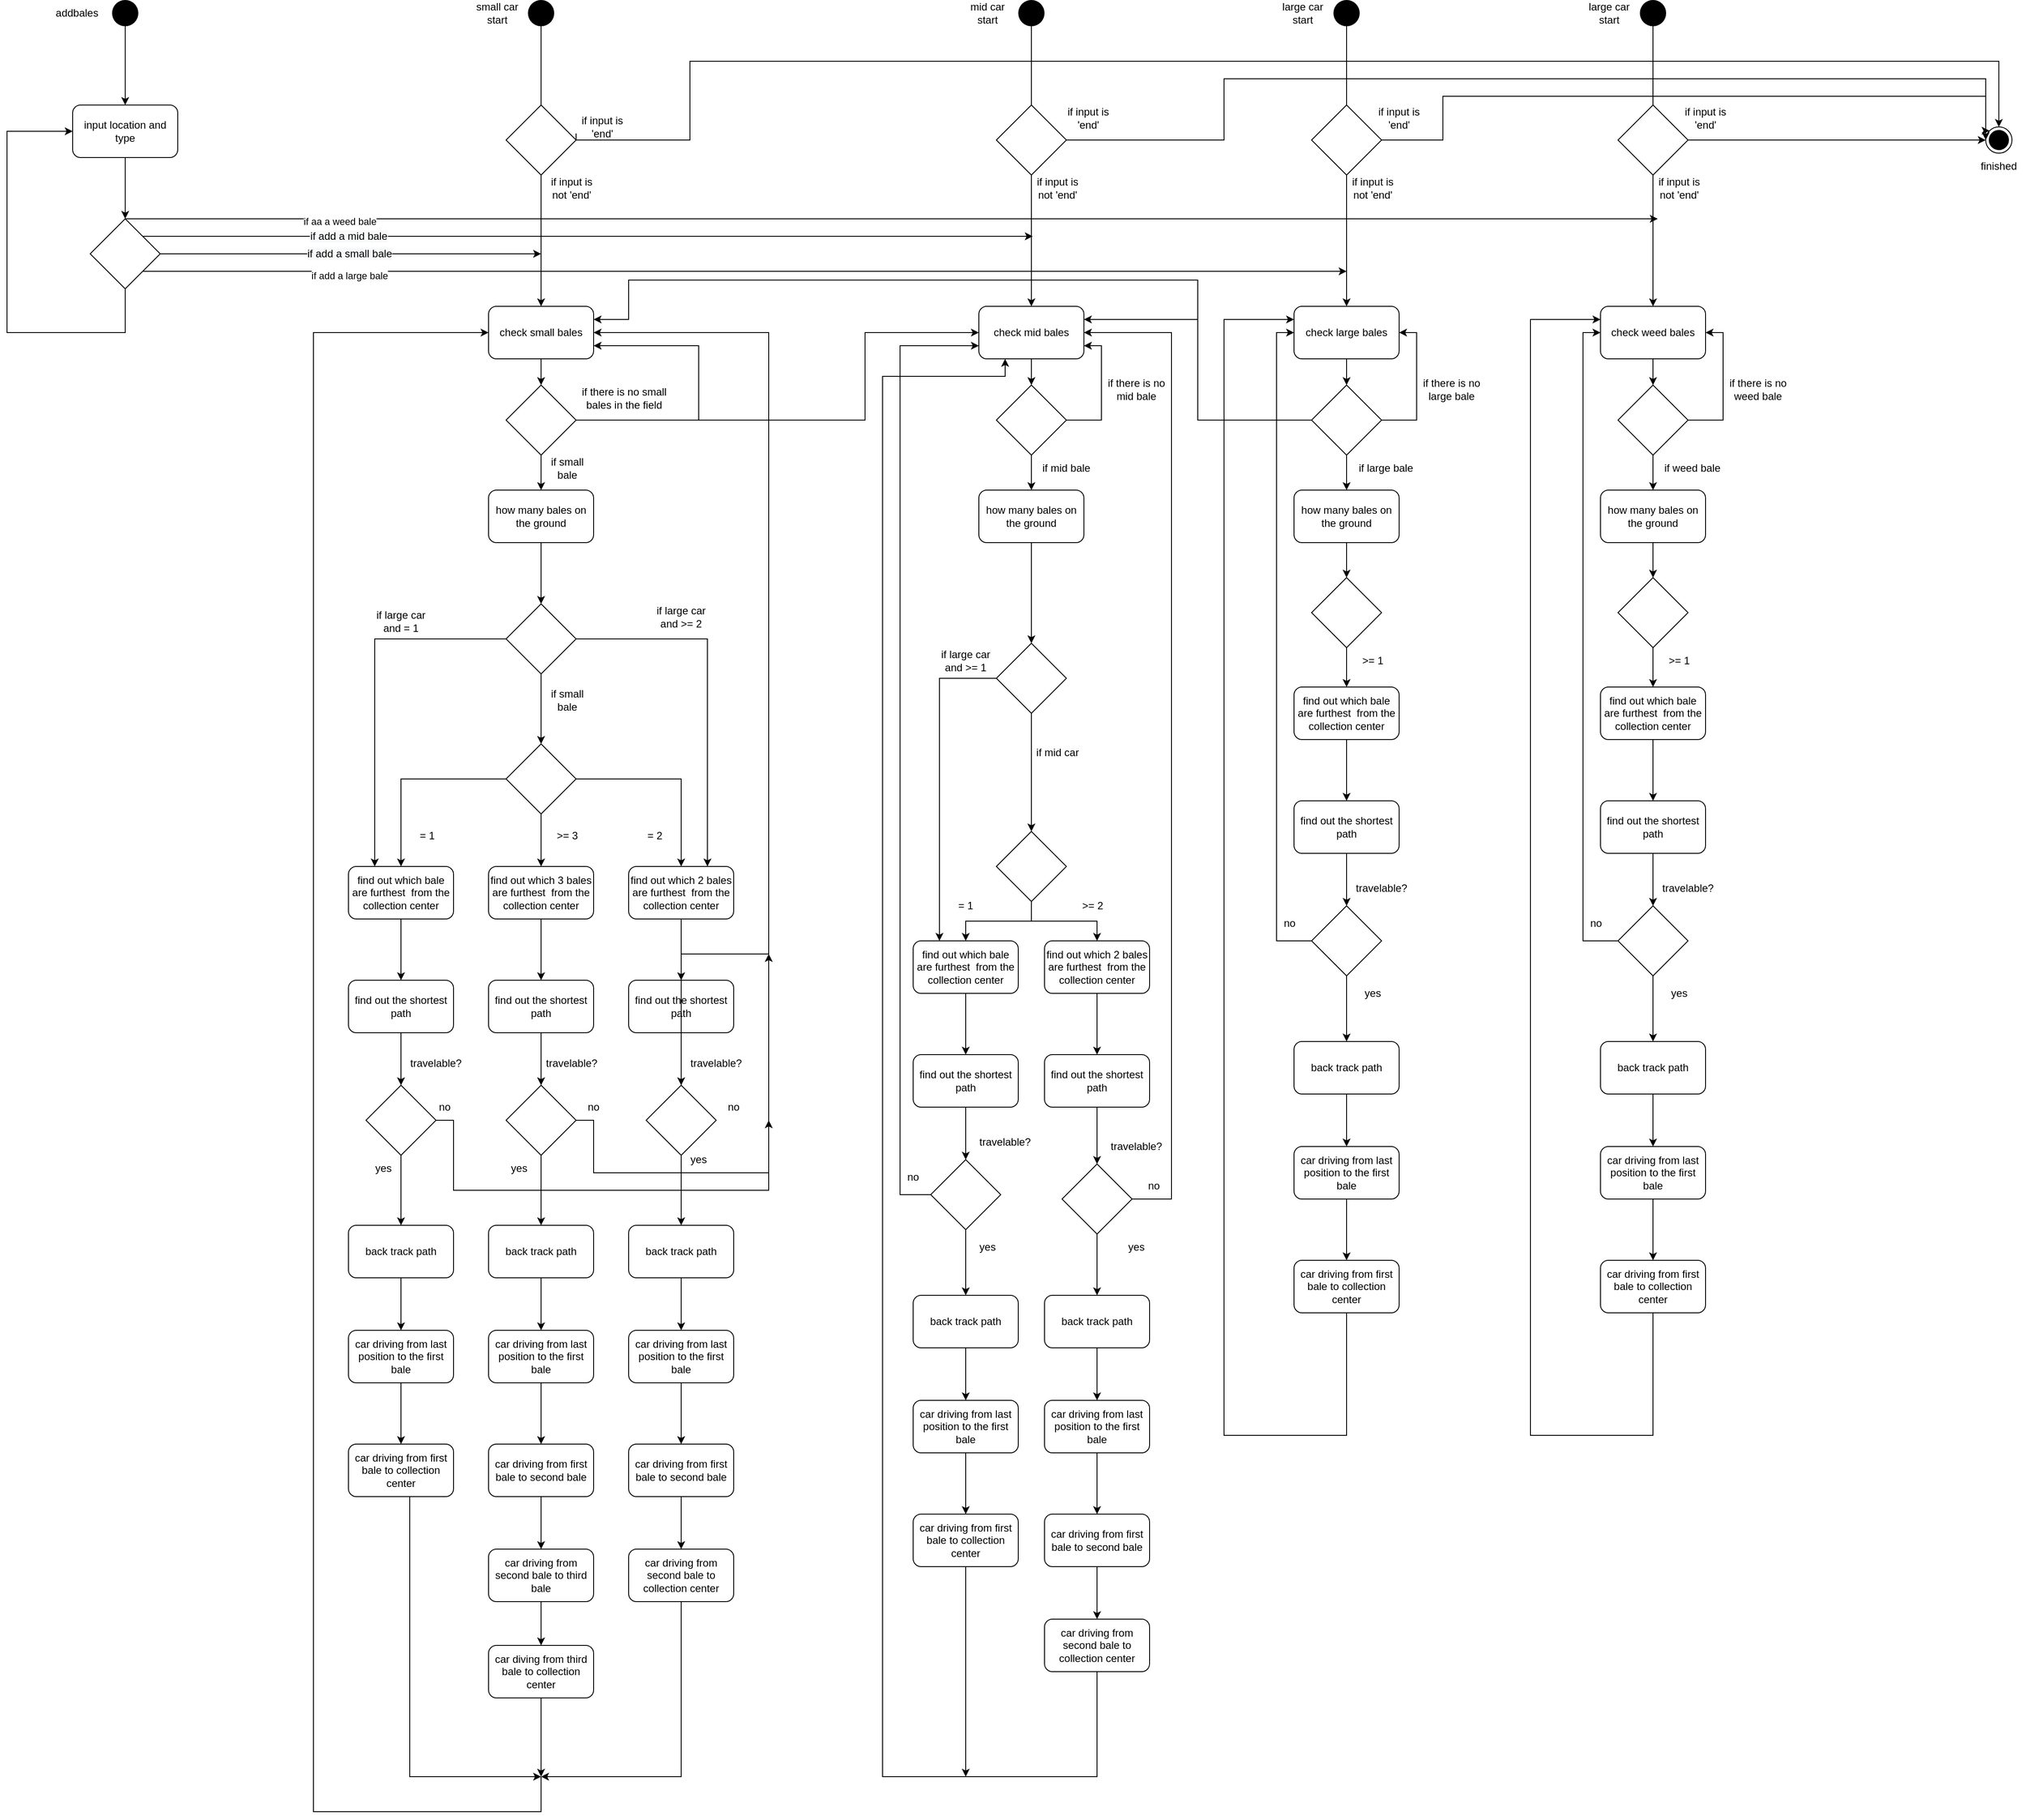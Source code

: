 <mxfile version="20.0.4" type="device"><diagram id="spK6WEWRVnBvT60-chC6" name="Page-1"><mxGraphModel dx="3160" dy="2418" grid="1" gridSize="10" guides="1" tooltips="1" connect="1" arrows="1" fold="1" page="1" pageScale="1" pageWidth="850" pageHeight="1100" math="0" shadow="0"><root><mxCell id="0"/><mxCell id="1" parent="0"/><mxCell id="VlUV3iYKInoJ3LPLzk8A-37" value="" style="edgeStyle=orthogonalEdgeStyle;rounded=0;orthogonalLoop=1;jettySize=auto;html=1;startArrow=none;" edge="1" parent="1" source="VlUV3iYKInoJ3LPLzk8A-239" target="VlUV3iYKInoJ3LPLzk8A-2"><mxGeometry relative="1" as="geometry"/></mxCell><mxCell id="VlUV3iYKInoJ3LPLzk8A-1" value="" style="ellipse;fillColor=#000000;strokeColor=none;" vertex="1" parent="1"><mxGeometry x="405" y="-160" width="30" height="30" as="geometry"/></mxCell><mxCell id="VlUV3iYKInoJ3LPLzk8A-99" value="" style="edgeStyle=orthogonalEdgeStyle;rounded=0;orthogonalLoop=1;jettySize=auto;html=1;" edge="1" parent="1" source="VlUV3iYKInoJ3LPLzk8A-2" target="VlUV3iYKInoJ3LPLzk8A-98"><mxGeometry relative="1" as="geometry"/></mxCell><mxCell id="VlUV3iYKInoJ3LPLzk8A-2" value="check small bales" style="rounded=1;whiteSpace=wrap;html=1;" vertex="1" parent="1"><mxGeometry x="360" y="190" width="120" height="60" as="geometry"/></mxCell><mxCell id="VlUV3iYKInoJ3LPLzk8A-222" value="" style="edgeStyle=orthogonalEdgeStyle;rounded=0;orthogonalLoop=1;jettySize=auto;html=1;" edge="1" parent="1" source="VlUV3iYKInoJ3LPLzk8A-3" target="VlUV3iYKInoJ3LPLzk8A-220"><mxGeometry relative="1" as="geometry"/></mxCell><mxCell id="VlUV3iYKInoJ3LPLzk8A-3" value="how many bales on the ground" style="rounded=1;whiteSpace=wrap;html=1;" vertex="1" parent="1"><mxGeometry x="360" y="400" width="120" height="60" as="geometry"/></mxCell><mxCell id="VlUV3iYKInoJ3LPLzk8A-60" value="" style="edgeStyle=orthogonalEdgeStyle;rounded=0;orthogonalLoop=1;jettySize=auto;html=1;" edge="1" parent="1" source="VlUV3iYKInoJ3LPLzk8A-4" target="VlUV3iYKInoJ3LPLzk8A-12"><mxGeometry relative="1" as="geometry"/></mxCell><mxCell id="VlUV3iYKInoJ3LPLzk8A-4" value="find out which 3 bales are furthest&amp;nbsp; from the collection center" style="rounded=1;whiteSpace=wrap;html=1;" vertex="1" parent="1"><mxGeometry x="360" y="830" width="120" height="60" as="geometry"/></mxCell><mxCell id="VlUV3iYKInoJ3LPLzk8A-40" value="" style="edgeStyle=orthogonalEdgeStyle;rounded=0;orthogonalLoop=1;jettySize=auto;html=1;" edge="1" parent="1" source="VlUV3iYKInoJ3LPLzk8A-5" target="VlUV3iYKInoJ3LPLzk8A-4"><mxGeometry relative="1" as="geometry"/></mxCell><mxCell id="VlUV3iYKInoJ3LPLzk8A-41" style="edgeStyle=orthogonalEdgeStyle;rounded=0;orthogonalLoop=1;jettySize=auto;html=1;" edge="1" parent="1" source="VlUV3iYKInoJ3LPLzk8A-5" target="VlUV3iYKInoJ3LPLzk8A-6"><mxGeometry relative="1" as="geometry"/></mxCell><mxCell id="VlUV3iYKInoJ3LPLzk8A-42" style="edgeStyle=orthogonalEdgeStyle;rounded=0;orthogonalLoop=1;jettySize=auto;html=1;" edge="1" parent="1" source="VlUV3iYKInoJ3LPLzk8A-5" target="VlUV3iYKInoJ3LPLzk8A-7"><mxGeometry relative="1" as="geometry"/></mxCell><mxCell id="VlUV3iYKInoJ3LPLzk8A-5" value="" style="rhombus;whiteSpace=wrap;html=1;" vertex="1" parent="1"><mxGeometry x="380" y="690" width="80" height="80" as="geometry"/></mxCell><mxCell id="VlUV3iYKInoJ3LPLzk8A-59" value="" style="edgeStyle=orthogonalEdgeStyle;rounded=0;orthogonalLoop=1;jettySize=auto;html=1;" edge="1" parent="1" source="VlUV3iYKInoJ3LPLzk8A-6" target="VlUV3iYKInoJ3LPLzk8A-13"><mxGeometry relative="1" as="geometry"/></mxCell><mxCell id="VlUV3iYKInoJ3LPLzk8A-6" value="find out which bale are furthest&amp;nbsp; from the collection center" style="rounded=1;whiteSpace=wrap;html=1;" vertex="1" parent="1"><mxGeometry x="200" y="830" width="120" height="60" as="geometry"/></mxCell><mxCell id="VlUV3iYKInoJ3LPLzk8A-61" value="" style="edgeStyle=orthogonalEdgeStyle;rounded=0;orthogonalLoop=1;jettySize=auto;html=1;" edge="1" parent="1" source="VlUV3iYKInoJ3LPLzk8A-7" target="VlUV3iYKInoJ3LPLzk8A-14"><mxGeometry relative="1" as="geometry"/></mxCell><mxCell id="VlUV3iYKInoJ3LPLzk8A-7" value="find out which 2 bales are furthest&amp;nbsp; from the collection center" style="rounded=1;whiteSpace=wrap;html=1;" vertex="1" parent="1"><mxGeometry x="520" y="830" width="120" height="60" as="geometry"/></mxCell><mxCell id="VlUV3iYKInoJ3LPLzk8A-56" value="" style="edgeStyle=orthogonalEdgeStyle;rounded=0;orthogonalLoop=1;jettySize=auto;html=1;" edge="1" parent="1" source="VlUV3iYKInoJ3LPLzk8A-12" target="VlUV3iYKInoJ3LPLzk8A-16"><mxGeometry relative="1" as="geometry"/></mxCell><mxCell id="VlUV3iYKInoJ3LPLzk8A-12" value="find out the shortest path" style="rounded=1;whiteSpace=wrap;html=1;" vertex="1" parent="1"><mxGeometry x="360" y="960" width="120" height="60" as="geometry"/></mxCell><mxCell id="VlUV3iYKInoJ3LPLzk8A-57" value="" style="edgeStyle=orthogonalEdgeStyle;rounded=0;orthogonalLoop=1;jettySize=auto;html=1;" edge="1" parent="1" source="VlUV3iYKInoJ3LPLzk8A-13" target="VlUV3iYKInoJ3LPLzk8A-17"><mxGeometry relative="1" as="geometry"/></mxCell><mxCell id="VlUV3iYKInoJ3LPLzk8A-13" value="find out the shortest path" style="rounded=1;whiteSpace=wrap;html=1;" vertex="1" parent="1"><mxGeometry x="200" y="960" width="120" height="60" as="geometry"/></mxCell><mxCell id="VlUV3iYKInoJ3LPLzk8A-55" value="" style="edgeStyle=orthogonalEdgeStyle;rounded=0;orthogonalLoop=1;jettySize=auto;html=1;" edge="1" parent="1" source="VlUV3iYKInoJ3LPLzk8A-14" target="VlUV3iYKInoJ3LPLzk8A-18"><mxGeometry relative="1" as="geometry"/></mxCell><mxCell id="VlUV3iYKInoJ3LPLzk8A-14" value="find out the shortest path" style="rounded=1;whiteSpace=wrap;html=1;" vertex="1" parent="1"><mxGeometry x="520" y="960" width="120" height="60" as="geometry"/></mxCell><mxCell id="VlUV3iYKInoJ3LPLzk8A-63" value="" style="edgeStyle=orthogonalEdgeStyle;rounded=0;orthogonalLoop=1;jettySize=auto;html=1;" edge="1" parent="1" source="VlUV3iYKInoJ3LPLzk8A-16" target="VlUV3iYKInoJ3LPLzk8A-23"><mxGeometry relative="1" as="geometry"/></mxCell><mxCell id="VlUV3iYKInoJ3LPLzk8A-69" style="edgeStyle=orthogonalEdgeStyle;rounded=0;orthogonalLoop=1;jettySize=auto;html=1;exitX=1;exitY=0.5;exitDx=0;exitDy=0;" edge="1" parent="1" source="VlUV3iYKInoJ3LPLzk8A-16"><mxGeometry relative="1" as="geometry"><mxPoint x="680" y="1120" as="targetPoint"/><Array as="points"><mxPoint x="480" y="1120"/><mxPoint x="480" y="1180"/><mxPoint x="680" y="1180"/></Array></mxGeometry></mxCell><mxCell id="VlUV3iYKInoJ3LPLzk8A-16" value="" style="rhombus;whiteSpace=wrap;html=1;" vertex="1" parent="1"><mxGeometry x="380" y="1080" width="80" height="80" as="geometry"/></mxCell><mxCell id="VlUV3iYKInoJ3LPLzk8A-62" value="" style="edgeStyle=orthogonalEdgeStyle;rounded=0;orthogonalLoop=1;jettySize=auto;html=1;" edge="1" parent="1" source="VlUV3iYKInoJ3LPLzk8A-17" target="VlUV3iYKInoJ3LPLzk8A-24"><mxGeometry relative="1" as="geometry"/></mxCell><mxCell id="VlUV3iYKInoJ3LPLzk8A-70" style="edgeStyle=orthogonalEdgeStyle;rounded=0;orthogonalLoop=1;jettySize=auto;html=1;exitX=1;exitY=0.5;exitDx=0;exitDy=0;" edge="1" parent="1" source="VlUV3iYKInoJ3LPLzk8A-17"><mxGeometry relative="1" as="geometry"><mxPoint x="680" y="930" as="targetPoint"/><Array as="points"><mxPoint x="320" y="1120"/><mxPoint x="320" y="1200"/><mxPoint x="680" y="1200"/></Array></mxGeometry></mxCell><mxCell id="VlUV3iYKInoJ3LPLzk8A-17" value="" style="rhombus;whiteSpace=wrap;html=1;" vertex="1" parent="1"><mxGeometry x="220" y="1080" width="80" height="80" as="geometry"/></mxCell><mxCell id="VlUV3iYKInoJ3LPLzk8A-64" value="" style="edgeStyle=orthogonalEdgeStyle;rounded=0;orthogonalLoop=1;jettySize=auto;html=1;" edge="1" parent="1" source="VlUV3iYKInoJ3LPLzk8A-18" target="VlUV3iYKInoJ3LPLzk8A-25"><mxGeometry relative="1" as="geometry"/></mxCell><mxCell id="VlUV3iYKInoJ3LPLzk8A-65" style="edgeStyle=orthogonalEdgeStyle;rounded=0;orthogonalLoop=1;jettySize=auto;html=1;entryX=1;entryY=0.5;entryDx=0;entryDy=0;" edge="1" parent="1" source="VlUV3iYKInoJ3LPLzk8A-18" target="VlUV3iYKInoJ3LPLzk8A-2"><mxGeometry relative="1" as="geometry"><mxPoint x="420" y="480" as="targetPoint"/><Array as="points"><mxPoint x="680" y="930"/><mxPoint x="680" y="220"/></Array></mxGeometry></mxCell><mxCell id="VlUV3iYKInoJ3LPLzk8A-18" value="" style="rhombus;whiteSpace=wrap;html=1;" vertex="1" parent="1"><mxGeometry x="540" y="1080" width="80" height="80" as="geometry"/></mxCell><mxCell id="VlUV3iYKInoJ3LPLzk8A-78" value="" style="edgeStyle=orthogonalEdgeStyle;rounded=0;orthogonalLoop=1;jettySize=auto;html=1;" edge="1" parent="1" source="VlUV3iYKInoJ3LPLzk8A-23" target="VlUV3iYKInoJ3LPLzk8A-27"><mxGeometry relative="1" as="geometry"/></mxCell><mxCell id="VlUV3iYKInoJ3LPLzk8A-23" value="back track path" style="rounded=1;whiteSpace=wrap;html=1;" vertex="1" parent="1"><mxGeometry x="360" y="1240" width="120" height="60" as="geometry"/></mxCell><mxCell id="VlUV3iYKInoJ3LPLzk8A-77" value="" style="edgeStyle=orthogonalEdgeStyle;rounded=0;orthogonalLoop=1;jettySize=auto;html=1;" edge="1" parent="1" source="VlUV3iYKInoJ3LPLzk8A-24" target="VlUV3iYKInoJ3LPLzk8A-28"><mxGeometry relative="1" as="geometry"/></mxCell><mxCell id="VlUV3iYKInoJ3LPLzk8A-24" value="back track path" style="rounded=1;whiteSpace=wrap;html=1;" vertex="1" parent="1"><mxGeometry x="200" y="1240" width="120" height="60" as="geometry"/></mxCell><mxCell id="VlUV3iYKInoJ3LPLzk8A-79" value="" style="edgeStyle=orthogonalEdgeStyle;rounded=0;orthogonalLoop=1;jettySize=auto;html=1;" edge="1" parent="1" source="VlUV3iYKInoJ3LPLzk8A-25" target="VlUV3iYKInoJ3LPLzk8A-29"><mxGeometry relative="1" as="geometry"/></mxCell><mxCell id="VlUV3iYKInoJ3LPLzk8A-25" value="back track path" style="rounded=1;whiteSpace=wrap;html=1;" vertex="1" parent="1"><mxGeometry x="520" y="1240" width="120" height="60" as="geometry"/></mxCell><mxCell id="VlUV3iYKInoJ3LPLzk8A-81" value="" style="edgeStyle=orthogonalEdgeStyle;rounded=0;orthogonalLoop=1;jettySize=auto;html=1;" edge="1" parent="1" source="VlUV3iYKInoJ3LPLzk8A-27" target="VlUV3iYKInoJ3LPLzk8A-30"><mxGeometry relative="1" as="geometry"/></mxCell><mxCell id="VlUV3iYKInoJ3LPLzk8A-27" value="car driving from last position to the first bale" style="rounded=1;whiteSpace=wrap;html=1;" vertex="1" parent="1"><mxGeometry x="360" y="1360" width="120" height="60" as="geometry"/></mxCell><mxCell id="VlUV3iYKInoJ3LPLzk8A-82" value="" style="edgeStyle=orthogonalEdgeStyle;rounded=0;orthogonalLoop=1;jettySize=auto;html=1;" edge="1" parent="1" source="VlUV3iYKInoJ3LPLzk8A-28" target="VlUV3iYKInoJ3LPLzk8A-31"><mxGeometry relative="1" as="geometry"/></mxCell><mxCell id="VlUV3iYKInoJ3LPLzk8A-28" value="car driving from last position to the first bale" style="rounded=1;whiteSpace=wrap;html=1;" vertex="1" parent="1"><mxGeometry x="200" y="1360" width="120" height="60" as="geometry"/></mxCell><mxCell id="VlUV3iYKInoJ3LPLzk8A-80" value="" style="edgeStyle=orthogonalEdgeStyle;rounded=0;orthogonalLoop=1;jettySize=auto;html=1;" edge="1" parent="1" source="VlUV3iYKInoJ3LPLzk8A-29" target="VlUV3iYKInoJ3LPLzk8A-32"><mxGeometry relative="1" as="geometry"/></mxCell><mxCell id="VlUV3iYKInoJ3LPLzk8A-29" value="car driving from last position to the first bale" style="rounded=1;whiteSpace=wrap;html=1;" vertex="1" parent="1"><mxGeometry x="520" y="1360" width="120" height="60" as="geometry"/></mxCell><mxCell id="VlUV3iYKInoJ3LPLzk8A-83" value="" style="edgeStyle=orthogonalEdgeStyle;rounded=0;orthogonalLoop=1;jettySize=auto;html=1;" edge="1" parent="1" source="VlUV3iYKInoJ3LPLzk8A-30" target="VlUV3iYKInoJ3LPLzk8A-33"><mxGeometry relative="1" as="geometry"/></mxCell><mxCell id="VlUV3iYKInoJ3LPLzk8A-30" value="car driving from first bale to second bale" style="rounded=1;whiteSpace=wrap;html=1;" vertex="1" parent="1"><mxGeometry x="360" y="1490" width="120" height="60" as="geometry"/></mxCell><mxCell id="VlUV3iYKInoJ3LPLzk8A-90" style="edgeStyle=orthogonalEdgeStyle;rounded=0;orthogonalLoop=1;jettySize=auto;html=1;" edge="1" parent="1" source="VlUV3iYKInoJ3LPLzk8A-31"><mxGeometry relative="1" as="geometry"><mxPoint x="420" y="1870" as="targetPoint"/><Array as="points"><mxPoint x="270" y="1870"/></Array></mxGeometry></mxCell><mxCell id="VlUV3iYKInoJ3LPLzk8A-31" value="car driving from first bale to collection center" style="rounded=1;whiteSpace=wrap;html=1;" vertex="1" parent="1"><mxGeometry x="200" y="1490" width="120" height="60" as="geometry"/></mxCell><mxCell id="VlUV3iYKInoJ3LPLzk8A-84" value="" style="edgeStyle=orthogonalEdgeStyle;rounded=0;orthogonalLoop=1;jettySize=auto;html=1;" edge="1" parent="1" source="VlUV3iYKInoJ3LPLzk8A-32" target="VlUV3iYKInoJ3LPLzk8A-35"><mxGeometry relative="1" as="geometry"/></mxCell><mxCell id="VlUV3iYKInoJ3LPLzk8A-32" value="car driving from first bale to second bale" style="rounded=1;whiteSpace=wrap;html=1;" vertex="1" parent="1"><mxGeometry x="520" y="1490" width="120" height="60" as="geometry"/></mxCell><mxCell id="VlUV3iYKInoJ3LPLzk8A-85" value="" style="edgeStyle=orthogonalEdgeStyle;rounded=0;orthogonalLoop=1;jettySize=auto;html=1;" edge="1" parent="1" source="VlUV3iYKInoJ3LPLzk8A-33" target="VlUV3iYKInoJ3LPLzk8A-36"><mxGeometry relative="1" as="geometry"/></mxCell><mxCell id="VlUV3iYKInoJ3LPLzk8A-33" value="car driving from second bale to third bale" style="rounded=1;whiteSpace=wrap;html=1;" vertex="1" parent="1"><mxGeometry x="360" y="1610" width="120" height="60" as="geometry"/></mxCell><mxCell id="VlUV3iYKInoJ3LPLzk8A-91" style="edgeStyle=orthogonalEdgeStyle;rounded=0;orthogonalLoop=1;jettySize=auto;html=1;" edge="1" parent="1" source="VlUV3iYKInoJ3LPLzk8A-35"><mxGeometry relative="1" as="geometry"><mxPoint x="420" y="1870" as="targetPoint"/><Array as="points"><mxPoint x="580" y="1870"/></Array></mxGeometry></mxCell><mxCell id="VlUV3iYKInoJ3LPLzk8A-35" value="car driving from second bale to collection center" style="rounded=1;whiteSpace=wrap;html=1;" vertex="1" parent="1"><mxGeometry x="520" y="1610" width="120" height="60" as="geometry"/></mxCell><mxCell id="VlUV3iYKInoJ3LPLzk8A-87" value="" style="edgeStyle=orthogonalEdgeStyle;rounded=0;orthogonalLoop=1;jettySize=auto;html=1;" edge="1" parent="1" source="VlUV3iYKInoJ3LPLzk8A-36"><mxGeometry relative="1" as="geometry"><mxPoint x="420" y="1870" as="targetPoint"/></mxGeometry></mxCell><mxCell id="VlUV3iYKInoJ3LPLzk8A-36" value="car diving from third bale to collection center" style="rounded=1;whiteSpace=wrap;html=1;" vertex="1" parent="1"><mxGeometry x="360" y="1720" width="120" height="60" as="geometry"/></mxCell><mxCell id="VlUV3iYKInoJ3LPLzk8A-43" value="&amp;gt;= 3" style="text;html=1;strokeColor=none;fillColor=none;align=center;verticalAlign=middle;whiteSpace=wrap;rounded=0;" vertex="1" parent="1"><mxGeometry x="420" y="780" width="60" height="30" as="geometry"/></mxCell><mxCell id="VlUV3iYKInoJ3LPLzk8A-44" value="= 2" style="text;html=1;strokeColor=none;fillColor=none;align=center;verticalAlign=middle;whiteSpace=wrap;rounded=0;" vertex="1" parent="1"><mxGeometry x="520" y="780" width="60" height="30" as="geometry"/></mxCell><mxCell id="VlUV3iYKInoJ3LPLzk8A-45" value="= 1" style="text;html=1;strokeColor=none;fillColor=none;align=center;verticalAlign=middle;whiteSpace=wrap;rounded=0;" vertex="1" parent="1"><mxGeometry x="260" y="780" width="60" height="30" as="geometry"/></mxCell><mxCell id="VlUV3iYKInoJ3LPLzk8A-50" value="travelable?" style="text;html=1;strokeColor=none;fillColor=none;align=center;verticalAlign=middle;whiteSpace=wrap;rounded=0;" vertex="1" parent="1"><mxGeometry x="270" y="1040" width="60" height="30" as="geometry"/></mxCell><mxCell id="VlUV3iYKInoJ3LPLzk8A-51" value="travelable?" style="text;html=1;strokeColor=none;fillColor=none;align=center;verticalAlign=middle;whiteSpace=wrap;rounded=0;" vertex="1" parent="1"><mxGeometry x="425" y="1040" width="60" height="30" as="geometry"/></mxCell><mxCell id="VlUV3iYKInoJ3LPLzk8A-54" value="travelable?" style="text;html=1;strokeColor=none;fillColor=none;align=center;verticalAlign=middle;whiteSpace=wrap;rounded=0;" vertex="1" parent="1"><mxGeometry x="590" y="1040" width="60" height="30" as="geometry"/></mxCell><mxCell id="VlUV3iYKInoJ3LPLzk8A-71" value="no" style="text;html=1;strokeColor=none;fillColor=none;align=center;verticalAlign=middle;whiteSpace=wrap;rounded=0;" vertex="1" parent="1"><mxGeometry x="280" y="1090" width="60" height="30" as="geometry"/></mxCell><mxCell id="VlUV3iYKInoJ3LPLzk8A-72" value="no" style="text;html=1;strokeColor=none;fillColor=none;align=center;verticalAlign=middle;whiteSpace=wrap;rounded=0;" vertex="1" parent="1"><mxGeometry x="450" y="1090" width="60" height="30" as="geometry"/></mxCell><mxCell id="VlUV3iYKInoJ3LPLzk8A-73" value="no" style="text;html=1;strokeColor=none;fillColor=none;align=center;verticalAlign=middle;whiteSpace=wrap;rounded=0;" vertex="1" parent="1"><mxGeometry x="610" y="1090" width="60" height="30" as="geometry"/></mxCell><mxCell id="VlUV3iYKInoJ3LPLzk8A-74" value="yes" style="text;html=1;strokeColor=none;fillColor=none;align=center;verticalAlign=middle;whiteSpace=wrap;rounded=0;" vertex="1" parent="1"><mxGeometry x="210" y="1160" width="60" height="30" as="geometry"/></mxCell><mxCell id="VlUV3iYKInoJ3LPLzk8A-75" value="yes" style="text;html=1;strokeColor=none;fillColor=none;align=center;verticalAlign=middle;whiteSpace=wrap;rounded=0;" vertex="1" parent="1"><mxGeometry x="365" y="1160" width="60" height="30" as="geometry"/></mxCell><mxCell id="VlUV3iYKInoJ3LPLzk8A-76" value="yes" style="text;html=1;strokeColor=none;fillColor=none;align=center;verticalAlign=middle;whiteSpace=wrap;rounded=0;" vertex="1" parent="1"><mxGeometry x="570" y="1150" width="60" height="30" as="geometry"/></mxCell><mxCell id="VlUV3iYKInoJ3LPLzk8A-95" style="edgeStyle=orthogonalEdgeStyle;rounded=0;orthogonalLoop=1;jettySize=auto;html=1;entryX=0;entryY=0.5;entryDx=0;entryDy=0;" edge="1" parent="1" target="VlUV3iYKInoJ3LPLzk8A-2"><mxGeometry relative="1" as="geometry"><mxPoint x="420" y="270" as="targetPoint"/><mxPoint x="420" y="1870" as="sourcePoint"/><Array as="points"><mxPoint x="420" y="1910"/><mxPoint x="160" y="1910"/><mxPoint x="160" y="220"/></Array></mxGeometry></mxCell><mxCell id="VlUV3iYKInoJ3LPLzk8A-100" value="" style="edgeStyle=orthogonalEdgeStyle;rounded=0;orthogonalLoop=1;jettySize=auto;html=1;" edge="1" parent="1" source="VlUV3iYKInoJ3LPLzk8A-98" target="VlUV3iYKInoJ3LPLzk8A-3"><mxGeometry relative="1" as="geometry"/></mxCell><mxCell id="VlUV3iYKInoJ3LPLzk8A-104" style="edgeStyle=orthogonalEdgeStyle;rounded=0;orthogonalLoop=1;jettySize=auto;html=1;entryX=0;entryY=0.5;entryDx=0;entryDy=0;" edge="1" parent="1" source="VlUV3iYKInoJ3LPLzk8A-98" target="VlUV3iYKInoJ3LPLzk8A-103"><mxGeometry relative="1" as="geometry"><Array as="points"><mxPoint x="790" y="320"/><mxPoint x="790" y="220"/></Array></mxGeometry></mxCell><mxCell id="VlUV3iYKInoJ3LPLzk8A-139" style="edgeStyle=orthogonalEdgeStyle;rounded=0;orthogonalLoop=1;jettySize=auto;html=1;entryX=1;entryY=0.75;entryDx=0;entryDy=0;" edge="1" parent="1" source="VlUV3iYKInoJ3LPLzk8A-98" target="VlUV3iYKInoJ3LPLzk8A-2"><mxGeometry relative="1" as="geometry"><Array as="points"><mxPoint x="600" y="320"/><mxPoint x="600" y="235"/></Array></mxGeometry></mxCell><mxCell id="VlUV3iYKInoJ3LPLzk8A-98" value="" style="rhombus;whiteSpace=wrap;html=1;" vertex="1" parent="1"><mxGeometry x="380" y="280" width="80" height="80" as="geometry"/></mxCell><mxCell id="VlUV3iYKInoJ3LPLzk8A-101" value="if small bale" style="text;html=1;strokeColor=none;fillColor=none;align=center;verticalAlign=middle;whiteSpace=wrap;rounded=0;" vertex="1" parent="1"><mxGeometry x="420" y="360" width="60" height="30" as="geometry"/></mxCell><mxCell id="VlUV3iYKInoJ3LPLzk8A-136" value="" style="edgeStyle=orthogonalEdgeStyle;rounded=0;orthogonalLoop=1;jettySize=auto;html=1;" edge="1" parent="1" source="VlUV3iYKInoJ3LPLzk8A-103" target="VlUV3iYKInoJ3LPLzk8A-108"><mxGeometry relative="1" as="geometry"/></mxCell><mxCell id="VlUV3iYKInoJ3LPLzk8A-103" value="check mid bales" style="rounded=1;whiteSpace=wrap;html=1;" vertex="1" parent="1"><mxGeometry x="920" y="190" width="120" height="60" as="geometry"/></mxCell><mxCell id="VlUV3iYKInoJ3LPLzk8A-105" value="if there is no small bales in the field" style="text;html=1;strokeColor=none;fillColor=none;align=center;verticalAlign=middle;whiteSpace=wrap;rounded=0;" vertex="1" parent="1"><mxGeometry x="460" y="280" width="110" height="30" as="geometry"/></mxCell><mxCell id="VlUV3iYKInoJ3LPLzk8A-230" value="" style="edgeStyle=orthogonalEdgeStyle;rounded=0;orthogonalLoop=1;jettySize=auto;html=1;" edge="1" parent="1" source="VlUV3iYKInoJ3LPLzk8A-106" target="VlUV3iYKInoJ3LPLzk8A-229"><mxGeometry relative="1" as="geometry"/></mxCell><mxCell id="VlUV3iYKInoJ3LPLzk8A-106" value="how many bales on the ground" style="rounded=1;whiteSpace=wrap;html=1;" vertex="1" parent="1"><mxGeometry x="920" y="400" width="120" height="60" as="geometry"/></mxCell><mxCell id="VlUV3iYKInoJ3LPLzk8A-122" style="edgeStyle=orthogonalEdgeStyle;rounded=0;orthogonalLoop=1;jettySize=auto;html=1;entryX=0.5;entryY=0;entryDx=0;entryDy=0;" edge="1" parent="1" source="VlUV3iYKInoJ3LPLzk8A-107" target="VlUV3iYKInoJ3LPLzk8A-109"><mxGeometry relative="1" as="geometry"/></mxCell><mxCell id="VlUV3iYKInoJ3LPLzk8A-123" style="edgeStyle=orthogonalEdgeStyle;rounded=0;orthogonalLoop=1;jettySize=auto;html=1;entryX=0.5;entryY=0;entryDx=0;entryDy=0;" edge="1" parent="1" source="VlUV3iYKInoJ3LPLzk8A-107" target="VlUV3iYKInoJ3LPLzk8A-112"><mxGeometry relative="1" as="geometry"/></mxCell><mxCell id="VlUV3iYKInoJ3LPLzk8A-107" value="" style="rhombus;whiteSpace=wrap;html=1;" vertex="1" parent="1"><mxGeometry x="940" y="790" width="80" height="80" as="geometry"/></mxCell><mxCell id="VlUV3iYKInoJ3LPLzk8A-135" value="" style="edgeStyle=orthogonalEdgeStyle;rounded=0;orthogonalLoop=1;jettySize=auto;html=1;" edge="1" parent="1" source="VlUV3iYKInoJ3LPLzk8A-108" target="VlUV3iYKInoJ3LPLzk8A-106"><mxGeometry relative="1" as="geometry"/></mxCell><mxCell id="VlUV3iYKInoJ3LPLzk8A-151" style="edgeStyle=orthogonalEdgeStyle;rounded=0;orthogonalLoop=1;jettySize=auto;html=1;entryX=1;entryY=0.75;entryDx=0;entryDy=0;" edge="1" parent="1" source="VlUV3iYKInoJ3LPLzk8A-108" target="VlUV3iYKInoJ3LPLzk8A-103"><mxGeometry relative="1" as="geometry"><Array as="points"><mxPoint x="1060" y="320"/><mxPoint x="1060" y="235"/></Array></mxGeometry></mxCell><mxCell id="VlUV3iYKInoJ3LPLzk8A-108" value="" style="rhombus;whiteSpace=wrap;html=1;" vertex="1" parent="1"><mxGeometry x="940" y="280" width="80" height="80" as="geometry"/></mxCell><mxCell id="VlUV3iYKInoJ3LPLzk8A-125" value="" style="edgeStyle=orthogonalEdgeStyle;rounded=0;orthogonalLoop=1;jettySize=auto;html=1;" edge="1" parent="1" source="VlUV3iYKInoJ3LPLzk8A-109" target="VlUV3iYKInoJ3LPLzk8A-110"><mxGeometry relative="1" as="geometry"/></mxCell><mxCell id="VlUV3iYKInoJ3LPLzk8A-109" value="find out which 2 bales are furthest&amp;nbsp; from the collection center" style="rounded=1;whiteSpace=wrap;html=1;" vertex="1" parent="1"><mxGeometry x="995" y="915" width="120" height="60" as="geometry"/></mxCell><mxCell id="VlUV3iYKInoJ3LPLzk8A-126" value="" style="edgeStyle=orthogonalEdgeStyle;rounded=0;orthogonalLoop=1;jettySize=auto;html=1;" edge="1" parent="1" source="VlUV3iYKInoJ3LPLzk8A-110" target="VlUV3iYKInoJ3LPLzk8A-111"><mxGeometry relative="1" as="geometry"/></mxCell><mxCell id="VlUV3iYKInoJ3LPLzk8A-110" value="find out the shortest path" style="rounded=1;whiteSpace=wrap;html=1;" vertex="1" parent="1"><mxGeometry x="995" y="1045" width="120" height="60" as="geometry"/></mxCell><mxCell id="VlUV3iYKInoJ3LPLzk8A-129" value="" style="edgeStyle=orthogonalEdgeStyle;rounded=0;orthogonalLoop=1;jettySize=auto;html=1;" edge="1" parent="1" source="VlUV3iYKInoJ3LPLzk8A-111" target="VlUV3iYKInoJ3LPLzk8A-115"><mxGeometry relative="1" as="geometry"/></mxCell><mxCell id="VlUV3iYKInoJ3LPLzk8A-145" style="edgeStyle=orthogonalEdgeStyle;rounded=0;orthogonalLoop=1;jettySize=auto;html=1;entryX=1;entryY=0.5;entryDx=0;entryDy=0;" edge="1" parent="1" source="VlUV3iYKInoJ3LPLzk8A-111" target="VlUV3iYKInoJ3LPLzk8A-103"><mxGeometry relative="1" as="geometry"><Array as="points"><mxPoint x="1140" y="1210"/><mxPoint x="1140" y="220"/></Array></mxGeometry></mxCell><mxCell id="VlUV3iYKInoJ3LPLzk8A-111" value="" style="rhombus;whiteSpace=wrap;html=1;" vertex="1" parent="1"><mxGeometry x="1015" y="1170" width="80" height="80" as="geometry"/></mxCell><mxCell id="VlUV3iYKInoJ3LPLzk8A-124" value="" style="edgeStyle=orthogonalEdgeStyle;rounded=0;orthogonalLoop=1;jettySize=auto;html=1;" edge="1" parent="1" source="VlUV3iYKInoJ3LPLzk8A-112" target="VlUV3iYKInoJ3LPLzk8A-113"><mxGeometry relative="1" as="geometry"/></mxCell><mxCell id="VlUV3iYKInoJ3LPLzk8A-112" value="find out which bale are furthest&amp;nbsp; from the collection center" style="rounded=1;whiteSpace=wrap;html=1;" vertex="1" parent="1"><mxGeometry x="845" y="915" width="120" height="60" as="geometry"/></mxCell><mxCell id="VlUV3iYKInoJ3LPLzk8A-127" value="" style="edgeStyle=orthogonalEdgeStyle;rounded=0;orthogonalLoop=1;jettySize=auto;html=1;" edge="1" parent="1" source="VlUV3iYKInoJ3LPLzk8A-113" target="VlUV3iYKInoJ3LPLzk8A-114"><mxGeometry relative="1" as="geometry"/></mxCell><mxCell id="VlUV3iYKInoJ3LPLzk8A-113" value="find out the shortest path" style="rounded=1;whiteSpace=wrap;html=1;" vertex="1" parent="1"><mxGeometry x="845" y="1045" width="120" height="60" as="geometry"/></mxCell><mxCell id="VlUV3iYKInoJ3LPLzk8A-128" value="" style="edgeStyle=orthogonalEdgeStyle;rounded=0;orthogonalLoop=1;jettySize=auto;html=1;" edge="1" parent="1" source="VlUV3iYKInoJ3LPLzk8A-114" target="VlUV3iYKInoJ3LPLzk8A-116"><mxGeometry relative="1" as="geometry"/></mxCell><mxCell id="VlUV3iYKInoJ3LPLzk8A-146" style="edgeStyle=orthogonalEdgeStyle;rounded=0;orthogonalLoop=1;jettySize=auto;html=1;entryX=0;entryY=0.75;entryDx=0;entryDy=0;" edge="1" parent="1" source="VlUV3iYKInoJ3LPLzk8A-114" target="VlUV3iYKInoJ3LPLzk8A-103"><mxGeometry relative="1" as="geometry"><Array as="points"><mxPoint x="830" y="1205"/><mxPoint x="830" y="235"/></Array></mxGeometry></mxCell><mxCell id="VlUV3iYKInoJ3LPLzk8A-114" value="" style="rhombus;whiteSpace=wrap;html=1;" vertex="1" parent="1"><mxGeometry x="865" y="1165" width="80" height="80" as="geometry"/></mxCell><mxCell id="VlUV3iYKInoJ3LPLzk8A-130" value="" style="edgeStyle=orthogonalEdgeStyle;rounded=0;orthogonalLoop=1;jettySize=auto;html=1;" edge="1" parent="1" source="VlUV3iYKInoJ3LPLzk8A-115" target="VlUV3iYKInoJ3LPLzk8A-119"><mxGeometry relative="1" as="geometry"/></mxCell><mxCell id="VlUV3iYKInoJ3LPLzk8A-115" value="back track path" style="rounded=1;whiteSpace=wrap;html=1;" vertex="1" parent="1"><mxGeometry x="995" y="1320" width="120" height="60" as="geometry"/></mxCell><mxCell id="VlUV3iYKInoJ3LPLzk8A-131" value="" style="edgeStyle=orthogonalEdgeStyle;rounded=0;orthogonalLoop=1;jettySize=auto;html=1;" edge="1" parent="1" source="VlUV3iYKInoJ3LPLzk8A-116" target="VlUV3iYKInoJ3LPLzk8A-117"><mxGeometry relative="1" as="geometry"/></mxCell><mxCell id="VlUV3iYKInoJ3LPLzk8A-116" value="back track path" style="rounded=1;whiteSpace=wrap;html=1;" vertex="1" parent="1"><mxGeometry x="845" y="1320" width="120" height="60" as="geometry"/></mxCell><mxCell id="VlUV3iYKInoJ3LPLzk8A-133" value="" style="edgeStyle=orthogonalEdgeStyle;rounded=0;orthogonalLoop=1;jettySize=auto;html=1;" edge="1" parent="1" source="VlUV3iYKInoJ3LPLzk8A-117" target="VlUV3iYKInoJ3LPLzk8A-118"><mxGeometry relative="1" as="geometry"/></mxCell><mxCell id="VlUV3iYKInoJ3LPLzk8A-117" value="car driving from last position to the first bale" style="rounded=1;whiteSpace=wrap;html=1;" vertex="1" parent="1"><mxGeometry x="845" y="1440" width="120" height="60" as="geometry"/></mxCell><mxCell id="VlUV3iYKInoJ3LPLzk8A-150" style="edgeStyle=orthogonalEdgeStyle;rounded=0;orthogonalLoop=1;jettySize=auto;html=1;" edge="1" parent="1" source="VlUV3iYKInoJ3LPLzk8A-118"><mxGeometry relative="1" as="geometry"><mxPoint x="905" y="1870" as="targetPoint"/></mxGeometry></mxCell><mxCell id="VlUV3iYKInoJ3LPLzk8A-118" value="car driving from first bale to collection center" style="rounded=1;whiteSpace=wrap;html=1;" vertex="1" parent="1"><mxGeometry x="845" y="1570" width="120" height="60" as="geometry"/></mxCell><mxCell id="VlUV3iYKInoJ3LPLzk8A-132" value="" style="edgeStyle=orthogonalEdgeStyle;rounded=0;orthogonalLoop=1;jettySize=auto;html=1;" edge="1" parent="1" source="VlUV3iYKInoJ3LPLzk8A-119" target="VlUV3iYKInoJ3LPLzk8A-120"><mxGeometry relative="1" as="geometry"/></mxCell><mxCell id="VlUV3iYKInoJ3LPLzk8A-119" value="car driving from last position to the first bale" style="rounded=1;whiteSpace=wrap;html=1;" vertex="1" parent="1"><mxGeometry x="995" y="1440" width="120" height="60" as="geometry"/></mxCell><mxCell id="VlUV3iYKInoJ3LPLzk8A-134" value="" style="edgeStyle=orthogonalEdgeStyle;rounded=0;orthogonalLoop=1;jettySize=auto;html=1;" edge="1" parent="1" source="VlUV3iYKInoJ3LPLzk8A-120" target="VlUV3iYKInoJ3LPLzk8A-121"><mxGeometry relative="1" as="geometry"/></mxCell><mxCell id="VlUV3iYKInoJ3LPLzk8A-120" value="car driving from first bale to second bale" style="rounded=1;whiteSpace=wrap;html=1;" vertex="1" parent="1"><mxGeometry x="995" y="1570" width="120" height="60" as="geometry"/></mxCell><mxCell id="VlUV3iYKInoJ3LPLzk8A-149" style="edgeStyle=orthogonalEdgeStyle;rounded=0;orthogonalLoop=1;jettySize=auto;html=1;entryX=0.25;entryY=1;entryDx=0;entryDy=0;" edge="1" parent="1" source="VlUV3iYKInoJ3LPLzk8A-121" target="VlUV3iYKInoJ3LPLzk8A-103"><mxGeometry relative="1" as="geometry"><Array as="points"><mxPoint x="1055" y="1870"/><mxPoint x="810" y="1870"/><mxPoint x="810" y="270"/><mxPoint x="950" y="270"/></Array></mxGeometry></mxCell><mxCell id="VlUV3iYKInoJ3LPLzk8A-121" value="car driving from second bale to collection center" style="rounded=1;whiteSpace=wrap;html=1;" vertex="1" parent="1"><mxGeometry x="995" y="1690" width="120" height="60" as="geometry"/></mxCell><mxCell id="VlUV3iYKInoJ3LPLzk8A-137" value="if mid bale" style="text;html=1;strokeColor=none;fillColor=none;align=center;verticalAlign=middle;whiteSpace=wrap;rounded=0;" vertex="1" parent="1"><mxGeometry x="990" y="360" width="60" height="30" as="geometry"/></mxCell><mxCell id="VlUV3iYKInoJ3LPLzk8A-141" value="&amp;gt;= 2" style="text;html=1;strokeColor=none;fillColor=none;align=center;verticalAlign=middle;whiteSpace=wrap;rounded=0;" vertex="1" parent="1"><mxGeometry x="1020" y="860" width="60" height="30" as="geometry"/></mxCell><mxCell id="VlUV3iYKInoJ3LPLzk8A-142" value="= 1" style="text;html=1;strokeColor=none;fillColor=none;align=center;verticalAlign=middle;whiteSpace=wrap;rounded=0;" vertex="1" parent="1"><mxGeometry x="875" y="860" width="60" height="30" as="geometry"/></mxCell><mxCell id="VlUV3iYKInoJ3LPLzk8A-143" value="travelable?" style="text;html=1;strokeColor=none;fillColor=none;align=center;verticalAlign=middle;whiteSpace=wrap;rounded=0;" vertex="1" parent="1"><mxGeometry x="920" y="1130" width="60" height="30" as="geometry"/></mxCell><mxCell id="VlUV3iYKInoJ3LPLzk8A-144" value="travelable?" style="text;html=1;strokeColor=none;fillColor=none;align=center;verticalAlign=middle;whiteSpace=wrap;rounded=0;" vertex="1" parent="1"><mxGeometry x="1070" y="1135" width="60" height="30" as="geometry"/></mxCell><mxCell id="VlUV3iYKInoJ3LPLzk8A-148" value="" style="edgeStyle=orthogonalEdgeStyle;rounded=0;orthogonalLoop=1;jettySize=auto;html=1;startArrow=none;" edge="1" parent="1" source="VlUV3iYKInoJ3LPLzk8A-241" target="VlUV3iYKInoJ3LPLzk8A-103"><mxGeometry relative="1" as="geometry"/></mxCell><mxCell id="VlUV3iYKInoJ3LPLzk8A-147" value="" style="ellipse;fillColor=#000000;strokeColor=none;" vertex="1" parent="1"><mxGeometry x="965" y="-160" width="30" height="30" as="geometry"/></mxCell><mxCell id="VlUV3iYKInoJ3LPLzk8A-152" value="if there is no mid bale" style="text;html=1;strokeColor=none;fillColor=none;align=center;verticalAlign=middle;whiteSpace=wrap;rounded=0;" vertex="1" parent="1"><mxGeometry x="1060" y="270" width="80" height="30" as="geometry"/></mxCell><mxCell id="VlUV3iYKInoJ3LPLzk8A-153" value="yes" style="text;html=1;strokeColor=none;fillColor=none;align=center;verticalAlign=middle;whiteSpace=wrap;rounded=0;" vertex="1" parent="1"><mxGeometry x="900" y="1250" width="60" height="30" as="geometry"/></mxCell><mxCell id="VlUV3iYKInoJ3LPLzk8A-154" value="yes" style="text;html=1;strokeColor=none;fillColor=none;align=center;verticalAlign=middle;whiteSpace=wrap;rounded=0;" vertex="1" parent="1"><mxGeometry x="1070" y="1250" width="60" height="30" as="geometry"/></mxCell><mxCell id="VlUV3iYKInoJ3LPLzk8A-155" value="no" style="text;html=1;strokeColor=none;fillColor=none;align=center;verticalAlign=middle;whiteSpace=wrap;rounded=0;" vertex="1" parent="1"><mxGeometry x="815" y="1170" width="60" height="30" as="geometry"/></mxCell><mxCell id="VlUV3iYKInoJ3LPLzk8A-156" value="no" style="text;html=1;strokeColor=none;fillColor=none;align=center;verticalAlign=middle;whiteSpace=wrap;rounded=0;" vertex="1" parent="1"><mxGeometry x="1090" y="1180" width="60" height="30" as="geometry"/></mxCell><mxCell id="VlUV3iYKInoJ3LPLzk8A-177" value="" style="edgeStyle=orthogonalEdgeStyle;rounded=0;orthogonalLoop=1;jettySize=auto;html=1;" edge="1" parent="1" source="VlUV3iYKInoJ3LPLzk8A-157" target="VlUV3iYKInoJ3LPLzk8A-160"><mxGeometry relative="1" as="geometry"/></mxCell><mxCell id="VlUV3iYKInoJ3LPLzk8A-157" value="check large bales" style="rounded=1;whiteSpace=wrap;html=1;" vertex="1" parent="1"><mxGeometry x="1280" y="190" width="120" height="60" as="geometry"/></mxCell><mxCell id="VlUV3iYKInoJ3LPLzk8A-167" value="" style="edgeStyle=orthogonalEdgeStyle;rounded=0;orthogonalLoop=1;jettySize=auto;html=1;" edge="1" parent="1" source="VlUV3iYKInoJ3LPLzk8A-158" target="VlUV3iYKInoJ3LPLzk8A-159"><mxGeometry relative="1" as="geometry"/></mxCell><mxCell id="VlUV3iYKInoJ3LPLzk8A-158" value="how many bales on the ground" style="rounded=1;whiteSpace=wrap;html=1;" vertex="1" parent="1"><mxGeometry x="1280" y="400" width="120" height="60" as="geometry"/></mxCell><mxCell id="VlUV3iYKInoJ3LPLzk8A-168" value="" style="edgeStyle=orthogonalEdgeStyle;rounded=0;orthogonalLoop=1;jettySize=auto;html=1;" edge="1" parent="1" source="VlUV3iYKInoJ3LPLzk8A-159" target="VlUV3iYKInoJ3LPLzk8A-161"><mxGeometry relative="1" as="geometry"/></mxCell><mxCell id="VlUV3iYKInoJ3LPLzk8A-159" value="" style="rhombus;whiteSpace=wrap;html=1;" vertex="1" parent="1"><mxGeometry x="1300" y="500" width="80" height="80" as="geometry"/></mxCell><mxCell id="VlUV3iYKInoJ3LPLzk8A-178" value="" style="edgeStyle=orthogonalEdgeStyle;rounded=0;orthogonalLoop=1;jettySize=auto;html=1;" edge="1" parent="1" source="VlUV3iYKInoJ3LPLzk8A-160" target="VlUV3iYKInoJ3LPLzk8A-158"><mxGeometry relative="1" as="geometry"/></mxCell><mxCell id="VlUV3iYKInoJ3LPLzk8A-183" style="edgeStyle=orthogonalEdgeStyle;rounded=0;orthogonalLoop=1;jettySize=auto;html=1;entryX=1;entryY=0.5;entryDx=0;entryDy=0;" edge="1" parent="1" source="VlUV3iYKInoJ3LPLzk8A-160" target="VlUV3iYKInoJ3LPLzk8A-157"><mxGeometry relative="1" as="geometry"><Array as="points"><mxPoint x="1420" y="320"/><mxPoint x="1420" y="220"/></Array></mxGeometry></mxCell><mxCell id="VlUV3iYKInoJ3LPLzk8A-218" style="edgeStyle=orthogonalEdgeStyle;rounded=0;orthogonalLoop=1;jettySize=auto;html=1;entryX=1;entryY=0.25;entryDx=0;entryDy=0;" edge="1" parent="1" source="VlUV3iYKInoJ3LPLzk8A-160" target="VlUV3iYKInoJ3LPLzk8A-103"><mxGeometry relative="1" as="geometry"/></mxCell><mxCell id="VlUV3iYKInoJ3LPLzk8A-219" style="edgeStyle=orthogonalEdgeStyle;rounded=0;orthogonalLoop=1;jettySize=auto;html=1;entryX=1;entryY=0.25;entryDx=0;entryDy=0;" edge="1" parent="1" source="VlUV3iYKInoJ3LPLzk8A-160" target="VlUV3iYKInoJ3LPLzk8A-2"><mxGeometry relative="1" as="geometry"><Array as="points"><mxPoint x="1170" y="320"/><mxPoint x="1170" y="160"/><mxPoint x="520" y="160"/><mxPoint x="520" y="205"/></Array></mxGeometry></mxCell><mxCell id="VlUV3iYKInoJ3LPLzk8A-160" value="" style="rhombus;whiteSpace=wrap;html=1;" vertex="1" parent="1"><mxGeometry x="1300" y="280" width="80" height="80" as="geometry"/></mxCell><mxCell id="VlUV3iYKInoJ3LPLzk8A-169" value="" style="edgeStyle=orthogonalEdgeStyle;rounded=0;orthogonalLoop=1;jettySize=auto;html=1;" edge="1" parent="1" source="VlUV3iYKInoJ3LPLzk8A-161" target="VlUV3iYKInoJ3LPLzk8A-162"><mxGeometry relative="1" as="geometry"/></mxCell><mxCell id="VlUV3iYKInoJ3LPLzk8A-161" value="find out which bale are furthest&amp;nbsp; from the collection center" style="rounded=1;whiteSpace=wrap;html=1;" vertex="1" parent="1"><mxGeometry x="1280" y="625" width="120" height="60" as="geometry"/></mxCell><mxCell id="VlUV3iYKInoJ3LPLzk8A-170" value="" style="edgeStyle=orthogonalEdgeStyle;rounded=0;orthogonalLoop=1;jettySize=auto;html=1;" edge="1" parent="1" source="VlUV3iYKInoJ3LPLzk8A-162" target="VlUV3iYKInoJ3LPLzk8A-163"><mxGeometry relative="1" as="geometry"/></mxCell><mxCell id="VlUV3iYKInoJ3LPLzk8A-162" value="find out the shortest path" style="rounded=1;whiteSpace=wrap;html=1;" vertex="1" parent="1"><mxGeometry x="1280" y="755" width="120" height="60" as="geometry"/></mxCell><mxCell id="VlUV3iYKInoJ3LPLzk8A-171" value="" style="edgeStyle=orthogonalEdgeStyle;rounded=0;orthogonalLoop=1;jettySize=auto;html=1;" edge="1" parent="1" source="VlUV3iYKInoJ3LPLzk8A-163" target="VlUV3iYKInoJ3LPLzk8A-164"><mxGeometry relative="1" as="geometry"/></mxCell><mxCell id="VlUV3iYKInoJ3LPLzk8A-175" style="edgeStyle=orthogonalEdgeStyle;rounded=0;orthogonalLoop=1;jettySize=auto;html=1;entryX=0;entryY=0.5;entryDx=0;entryDy=0;" edge="1" parent="1" source="VlUV3iYKInoJ3LPLzk8A-163" target="VlUV3iYKInoJ3LPLzk8A-157"><mxGeometry relative="1" as="geometry"><Array as="points"><mxPoint x="1260" y="915"/><mxPoint x="1260" y="220"/></Array></mxGeometry></mxCell><mxCell id="VlUV3iYKInoJ3LPLzk8A-163" value="" style="rhombus;whiteSpace=wrap;html=1;" vertex="1" parent="1"><mxGeometry x="1300" y="875" width="80" height="80" as="geometry"/></mxCell><mxCell id="VlUV3iYKInoJ3LPLzk8A-173" value="" style="edgeStyle=orthogonalEdgeStyle;rounded=0;orthogonalLoop=1;jettySize=auto;html=1;" edge="1" parent="1" source="VlUV3iYKInoJ3LPLzk8A-164" target="VlUV3iYKInoJ3LPLzk8A-165"><mxGeometry relative="1" as="geometry"/></mxCell><mxCell id="VlUV3iYKInoJ3LPLzk8A-164" value="back track path" style="rounded=1;whiteSpace=wrap;html=1;" vertex="1" parent="1"><mxGeometry x="1280" y="1030" width="120" height="60" as="geometry"/></mxCell><mxCell id="VlUV3iYKInoJ3LPLzk8A-174" value="" style="edgeStyle=orthogonalEdgeStyle;rounded=0;orthogonalLoop=1;jettySize=auto;html=1;" edge="1" parent="1" source="VlUV3iYKInoJ3LPLzk8A-165" target="VlUV3iYKInoJ3LPLzk8A-166"><mxGeometry relative="1" as="geometry"/></mxCell><mxCell id="VlUV3iYKInoJ3LPLzk8A-165" value="car driving from last position to the first bale" style="rounded=1;whiteSpace=wrap;html=1;" vertex="1" parent="1"><mxGeometry x="1280" y="1150" width="120" height="60" as="geometry"/></mxCell><mxCell id="VlUV3iYKInoJ3LPLzk8A-181" style="edgeStyle=orthogonalEdgeStyle;rounded=0;orthogonalLoop=1;jettySize=auto;html=1;entryX=0;entryY=0.25;entryDx=0;entryDy=0;" edge="1" parent="1" source="VlUV3iYKInoJ3LPLzk8A-166" target="VlUV3iYKInoJ3LPLzk8A-157"><mxGeometry relative="1" as="geometry"><Array as="points"><mxPoint x="1340" y="1480"/><mxPoint x="1200" y="1480"/><mxPoint x="1200" y="205"/></Array></mxGeometry></mxCell><mxCell id="VlUV3iYKInoJ3LPLzk8A-166" value="car driving from first bale to collection center" style="rounded=1;whiteSpace=wrap;html=1;" vertex="1" parent="1"><mxGeometry x="1280" y="1280" width="120" height="60" as="geometry"/></mxCell><mxCell id="VlUV3iYKInoJ3LPLzk8A-172" value="yes" style="text;html=1;strokeColor=none;fillColor=none;align=center;verticalAlign=middle;whiteSpace=wrap;rounded=0;" vertex="1" parent="1"><mxGeometry x="1340" y="960" width="60" height="30" as="geometry"/></mxCell><mxCell id="VlUV3iYKInoJ3LPLzk8A-176" value="no" style="text;html=1;strokeColor=none;fillColor=none;align=center;verticalAlign=middle;whiteSpace=wrap;rounded=0;" vertex="1" parent="1"><mxGeometry x="1245" y="880" width="60" height="30" as="geometry"/></mxCell><mxCell id="VlUV3iYKInoJ3LPLzk8A-179" value="&amp;gt;= 1" style="text;html=1;strokeColor=none;fillColor=none;align=center;verticalAlign=middle;whiteSpace=wrap;rounded=0;" vertex="1" parent="1"><mxGeometry x="1340" y="580" width="60" height="30" as="geometry"/></mxCell><mxCell id="VlUV3iYKInoJ3LPLzk8A-180" value="travelable?" style="text;html=1;strokeColor=none;fillColor=none;align=center;verticalAlign=middle;whiteSpace=wrap;rounded=0;" vertex="1" parent="1"><mxGeometry x="1350" y="840" width="60" height="30" as="geometry"/></mxCell><mxCell id="VlUV3iYKInoJ3LPLzk8A-182" value="if large bale" style="text;html=1;strokeColor=none;fillColor=none;align=center;verticalAlign=middle;whiteSpace=wrap;rounded=0;" vertex="1" parent="1"><mxGeometry x="1350" y="360" width="70" height="30" as="geometry"/></mxCell><mxCell id="VlUV3iYKInoJ3LPLzk8A-184" value="if there is no large bale" style="text;html=1;strokeColor=none;fillColor=none;align=center;verticalAlign=middle;whiteSpace=wrap;rounded=0;" vertex="1" parent="1"><mxGeometry x="1420" y="270" width="80" height="30" as="geometry"/></mxCell><mxCell id="VlUV3iYKInoJ3LPLzk8A-185" value="" style="edgeStyle=orthogonalEdgeStyle;rounded=0;orthogonalLoop=1;jettySize=auto;html=1;" edge="1" parent="1" source="VlUV3iYKInoJ3LPLzk8A-186" target="VlUV3iYKInoJ3LPLzk8A-193"><mxGeometry relative="1" as="geometry"/></mxCell><mxCell id="VlUV3iYKInoJ3LPLzk8A-186" value="check weed bales" style="rounded=1;whiteSpace=wrap;html=1;" vertex="1" parent="1"><mxGeometry x="1630" y="190" width="120" height="60" as="geometry"/></mxCell><mxCell id="VlUV3iYKInoJ3LPLzk8A-187" value="" style="edgeStyle=orthogonalEdgeStyle;rounded=0;orthogonalLoop=1;jettySize=auto;html=1;" edge="1" parent="1" source="VlUV3iYKInoJ3LPLzk8A-188" target="VlUV3iYKInoJ3LPLzk8A-190"><mxGeometry relative="1" as="geometry"/></mxCell><mxCell id="VlUV3iYKInoJ3LPLzk8A-188" value="how many bales on the ground" style="rounded=1;whiteSpace=wrap;html=1;" vertex="1" parent="1"><mxGeometry x="1630" y="400" width="120" height="60" as="geometry"/></mxCell><mxCell id="VlUV3iYKInoJ3LPLzk8A-189" value="" style="edgeStyle=orthogonalEdgeStyle;rounded=0;orthogonalLoop=1;jettySize=auto;html=1;" edge="1" parent="1" source="VlUV3iYKInoJ3LPLzk8A-190" target="VlUV3iYKInoJ3LPLzk8A-195"><mxGeometry relative="1" as="geometry"/></mxCell><mxCell id="VlUV3iYKInoJ3LPLzk8A-190" value="" style="rhombus;whiteSpace=wrap;html=1;" vertex="1" parent="1"><mxGeometry x="1650" y="500" width="80" height="80" as="geometry"/></mxCell><mxCell id="VlUV3iYKInoJ3LPLzk8A-191" value="" style="edgeStyle=orthogonalEdgeStyle;rounded=0;orthogonalLoop=1;jettySize=auto;html=1;" edge="1" parent="1" source="VlUV3iYKInoJ3LPLzk8A-193" target="VlUV3iYKInoJ3LPLzk8A-188"><mxGeometry relative="1" as="geometry"/></mxCell><mxCell id="VlUV3iYKInoJ3LPLzk8A-192" style="edgeStyle=orthogonalEdgeStyle;rounded=0;orthogonalLoop=1;jettySize=auto;html=1;entryX=1;entryY=0.5;entryDx=0;entryDy=0;" edge="1" parent="1" source="VlUV3iYKInoJ3LPLzk8A-193" target="VlUV3iYKInoJ3LPLzk8A-186"><mxGeometry relative="1" as="geometry"><Array as="points"><mxPoint x="1770" y="320"/><mxPoint x="1770" y="220"/></Array></mxGeometry></mxCell><mxCell id="VlUV3iYKInoJ3LPLzk8A-193" value="" style="rhombus;whiteSpace=wrap;html=1;" vertex="1" parent="1"><mxGeometry x="1650" y="280" width="80" height="80" as="geometry"/></mxCell><mxCell id="VlUV3iYKInoJ3LPLzk8A-194" value="" style="edgeStyle=orthogonalEdgeStyle;rounded=0;orthogonalLoop=1;jettySize=auto;html=1;" edge="1" parent="1" source="VlUV3iYKInoJ3LPLzk8A-195" target="VlUV3iYKInoJ3LPLzk8A-197"><mxGeometry relative="1" as="geometry"/></mxCell><mxCell id="VlUV3iYKInoJ3LPLzk8A-195" value="find out which bale are furthest&amp;nbsp; from the collection center" style="rounded=1;whiteSpace=wrap;html=1;" vertex="1" parent="1"><mxGeometry x="1630" y="625" width="120" height="60" as="geometry"/></mxCell><mxCell id="VlUV3iYKInoJ3LPLzk8A-196" value="" style="edgeStyle=orthogonalEdgeStyle;rounded=0;orthogonalLoop=1;jettySize=auto;html=1;" edge="1" parent="1" source="VlUV3iYKInoJ3LPLzk8A-197" target="VlUV3iYKInoJ3LPLzk8A-200"><mxGeometry relative="1" as="geometry"/></mxCell><mxCell id="VlUV3iYKInoJ3LPLzk8A-197" value="find out the shortest path" style="rounded=1;whiteSpace=wrap;html=1;" vertex="1" parent="1"><mxGeometry x="1630" y="755" width="120" height="60" as="geometry"/></mxCell><mxCell id="VlUV3iYKInoJ3LPLzk8A-198" value="" style="edgeStyle=orthogonalEdgeStyle;rounded=0;orthogonalLoop=1;jettySize=auto;html=1;" edge="1" parent="1" source="VlUV3iYKInoJ3LPLzk8A-200" target="VlUV3iYKInoJ3LPLzk8A-202"><mxGeometry relative="1" as="geometry"/></mxCell><mxCell id="VlUV3iYKInoJ3LPLzk8A-199" style="edgeStyle=orthogonalEdgeStyle;rounded=0;orthogonalLoop=1;jettySize=auto;html=1;entryX=0;entryY=0.5;entryDx=0;entryDy=0;" edge="1" parent="1" source="VlUV3iYKInoJ3LPLzk8A-200" target="VlUV3iYKInoJ3LPLzk8A-186"><mxGeometry relative="1" as="geometry"><Array as="points"><mxPoint x="1610" y="915"/><mxPoint x="1610" y="220"/></Array></mxGeometry></mxCell><mxCell id="VlUV3iYKInoJ3LPLzk8A-200" value="" style="rhombus;whiteSpace=wrap;html=1;" vertex="1" parent="1"><mxGeometry x="1650" y="875" width="80" height="80" as="geometry"/></mxCell><mxCell id="VlUV3iYKInoJ3LPLzk8A-201" value="" style="edgeStyle=orthogonalEdgeStyle;rounded=0;orthogonalLoop=1;jettySize=auto;html=1;" edge="1" parent="1" source="VlUV3iYKInoJ3LPLzk8A-202" target="VlUV3iYKInoJ3LPLzk8A-204"><mxGeometry relative="1" as="geometry"/></mxCell><mxCell id="VlUV3iYKInoJ3LPLzk8A-202" value="back track path" style="rounded=1;whiteSpace=wrap;html=1;" vertex="1" parent="1"><mxGeometry x="1630" y="1030" width="120" height="60" as="geometry"/></mxCell><mxCell id="VlUV3iYKInoJ3LPLzk8A-203" value="" style="edgeStyle=orthogonalEdgeStyle;rounded=0;orthogonalLoop=1;jettySize=auto;html=1;" edge="1" parent="1" source="VlUV3iYKInoJ3LPLzk8A-204" target="VlUV3iYKInoJ3LPLzk8A-206"><mxGeometry relative="1" as="geometry"/></mxCell><mxCell id="VlUV3iYKInoJ3LPLzk8A-204" value="car driving from last position to the first bale" style="rounded=1;whiteSpace=wrap;html=1;" vertex="1" parent="1"><mxGeometry x="1630" y="1150" width="120" height="60" as="geometry"/></mxCell><mxCell id="VlUV3iYKInoJ3LPLzk8A-205" style="edgeStyle=orthogonalEdgeStyle;rounded=0;orthogonalLoop=1;jettySize=auto;html=1;entryX=0;entryY=0.25;entryDx=0;entryDy=0;" edge="1" parent="1" source="VlUV3iYKInoJ3LPLzk8A-206" target="VlUV3iYKInoJ3LPLzk8A-186"><mxGeometry relative="1" as="geometry"><Array as="points"><mxPoint x="1690" y="1480"/><mxPoint x="1550" y="1480"/><mxPoint x="1550" y="205"/></Array></mxGeometry></mxCell><mxCell id="VlUV3iYKInoJ3LPLzk8A-206" value="car driving from first bale to collection center" style="rounded=1;whiteSpace=wrap;html=1;" vertex="1" parent="1"><mxGeometry x="1630" y="1280" width="120" height="60" as="geometry"/></mxCell><mxCell id="VlUV3iYKInoJ3LPLzk8A-207" value="yes" style="text;html=1;strokeColor=none;fillColor=none;align=center;verticalAlign=middle;whiteSpace=wrap;rounded=0;" vertex="1" parent="1"><mxGeometry x="1690" y="960" width="60" height="30" as="geometry"/></mxCell><mxCell id="VlUV3iYKInoJ3LPLzk8A-208" value="no" style="text;html=1;strokeColor=none;fillColor=none;align=center;verticalAlign=middle;whiteSpace=wrap;rounded=0;" vertex="1" parent="1"><mxGeometry x="1595" y="880" width="60" height="30" as="geometry"/></mxCell><mxCell id="VlUV3iYKInoJ3LPLzk8A-209" value="&amp;gt;= 1" style="text;html=1;strokeColor=none;fillColor=none;align=center;verticalAlign=middle;whiteSpace=wrap;rounded=0;" vertex="1" parent="1"><mxGeometry x="1690" y="580" width="60" height="30" as="geometry"/></mxCell><mxCell id="VlUV3iYKInoJ3LPLzk8A-210" value="travelable?" style="text;html=1;strokeColor=none;fillColor=none;align=center;verticalAlign=middle;whiteSpace=wrap;rounded=0;" vertex="1" parent="1"><mxGeometry x="1700" y="840" width="60" height="30" as="geometry"/></mxCell><mxCell id="VlUV3iYKInoJ3LPLzk8A-211" value="if weed bale" style="text;html=1;strokeColor=none;fillColor=none;align=center;verticalAlign=middle;whiteSpace=wrap;rounded=0;" vertex="1" parent="1"><mxGeometry x="1700" y="360" width="70" height="30" as="geometry"/></mxCell><mxCell id="VlUV3iYKInoJ3LPLzk8A-212" value="if there is no weed bale" style="text;html=1;strokeColor=none;fillColor=none;align=center;verticalAlign=middle;whiteSpace=wrap;rounded=0;" vertex="1" parent="1"><mxGeometry x="1770" y="270" width="80" height="30" as="geometry"/></mxCell><mxCell id="VlUV3iYKInoJ3LPLzk8A-215" value="" style="edgeStyle=orthogonalEdgeStyle;rounded=0;orthogonalLoop=1;jettySize=auto;html=1;startArrow=none;" edge="1" parent="1" source="VlUV3iYKInoJ3LPLzk8A-245" target="VlUV3iYKInoJ3LPLzk8A-186"><mxGeometry relative="1" as="geometry"/></mxCell><mxCell id="VlUV3iYKInoJ3LPLzk8A-213" value="" style="ellipse;fillColor=#000000;strokeColor=none;" vertex="1" parent="1"><mxGeometry x="1675" y="-160" width="30" height="30" as="geometry"/></mxCell><mxCell id="VlUV3iYKInoJ3LPLzk8A-217" value="" style="edgeStyle=orthogonalEdgeStyle;rounded=0;orthogonalLoop=1;jettySize=auto;html=1;startArrow=none;" edge="1" parent="1" source="VlUV3iYKInoJ3LPLzk8A-243" target="VlUV3iYKInoJ3LPLzk8A-157"><mxGeometry relative="1" as="geometry"/></mxCell><mxCell id="VlUV3iYKInoJ3LPLzk8A-216" value="" style="ellipse;fillColor=#000000;strokeColor=none;" vertex="1" parent="1"><mxGeometry x="1325" y="-160" width="30" height="30" as="geometry"/></mxCell><mxCell id="VlUV3iYKInoJ3LPLzk8A-221" value="" style="edgeStyle=orthogonalEdgeStyle;rounded=0;orthogonalLoop=1;jettySize=auto;html=1;" edge="1" parent="1" source="VlUV3iYKInoJ3LPLzk8A-220" target="VlUV3iYKInoJ3LPLzk8A-5"><mxGeometry relative="1" as="geometry"/></mxCell><mxCell id="VlUV3iYKInoJ3LPLzk8A-223" style="edgeStyle=orthogonalEdgeStyle;rounded=0;orthogonalLoop=1;jettySize=auto;html=1;entryX=0.75;entryY=0;entryDx=0;entryDy=0;" edge="1" parent="1" source="VlUV3iYKInoJ3LPLzk8A-220" target="VlUV3iYKInoJ3LPLzk8A-7"><mxGeometry relative="1" as="geometry"/></mxCell><mxCell id="VlUV3iYKInoJ3LPLzk8A-224" style="edgeStyle=orthogonalEdgeStyle;rounded=0;orthogonalLoop=1;jettySize=auto;html=1;entryX=0.25;entryY=0;entryDx=0;entryDy=0;" edge="1" parent="1" source="VlUV3iYKInoJ3LPLzk8A-220" target="VlUV3iYKInoJ3LPLzk8A-6"><mxGeometry relative="1" as="geometry"/></mxCell><mxCell id="VlUV3iYKInoJ3LPLzk8A-220" value="" style="rhombus;whiteSpace=wrap;html=1;direction=south;" vertex="1" parent="1"><mxGeometry x="380" y="530" width="80" height="80" as="geometry"/></mxCell><mxCell id="VlUV3iYKInoJ3LPLzk8A-225" value="if small bale" style="text;html=1;strokeColor=none;fillColor=none;align=center;verticalAlign=middle;whiteSpace=wrap;rounded=0;" vertex="1" parent="1"><mxGeometry x="420" y="625" width="60" height="30" as="geometry"/></mxCell><mxCell id="VlUV3iYKInoJ3LPLzk8A-227" value="if large car and = 1" style="text;html=1;strokeColor=none;fillColor=none;align=center;verticalAlign=middle;whiteSpace=wrap;rounded=0;" vertex="1" parent="1"><mxGeometry x="230" y="535" width="60" height="30" as="geometry"/></mxCell><mxCell id="VlUV3iYKInoJ3LPLzk8A-228" value="if large car and &amp;gt;= 2" style="text;html=1;strokeColor=none;fillColor=none;align=center;verticalAlign=middle;whiteSpace=wrap;rounded=0;" vertex="1" parent="1"><mxGeometry x="550" y="530" width="60" height="30" as="geometry"/></mxCell><mxCell id="VlUV3iYKInoJ3LPLzk8A-231" style="edgeStyle=orthogonalEdgeStyle;rounded=0;orthogonalLoop=1;jettySize=auto;html=1;" edge="1" parent="1" source="VlUV3iYKInoJ3LPLzk8A-229" target="VlUV3iYKInoJ3LPLzk8A-107"><mxGeometry relative="1" as="geometry"/></mxCell><mxCell id="VlUV3iYKInoJ3LPLzk8A-233" style="edgeStyle=orthogonalEdgeStyle;rounded=0;orthogonalLoop=1;jettySize=auto;html=1;entryX=0.25;entryY=0;entryDx=0;entryDy=0;" edge="1" parent="1" source="VlUV3iYKInoJ3LPLzk8A-229" target="VlUV3iYKInoJ3LPLzk8A-112"><mxGeometry relative="1" as="geometry"><Array as="points"><mxPoint x="875" y="615"/></Array></mxGeometry></mxCell><mxCell id="VlUV3iYKInoJ3LPLzk8A-229" value="" style="rhombus;whiteSpace=wrap;html=1;" vertex="1" parent="1"><mxGeometry x="940" y="575" width="80" height="80" as="geometry"/></mxCell><mxCell id="VlUV3iYKInoJ3LPLzk8A-232" value="if mid car" style="text;html=1;strokeColor=none;fillColor=none;align=center;verticalAlign=middle;whiteSpace=wrap;rounded=0;" vertex="1" parent="1"><mxGeometry x="980" y="685" width="60" height="30" as="geometry"/></mxCell><mxCell id="VlUV3iYKInoJ3LPLzk8A-234" value="if large car and &amp;gt;= 1" style="text;html=1;strokeColor=none;fillColor=none;align=center;verticalAlign=middle;whiteSpace=wrap;rounded=0;" vertex="1" parent="1"><mxGeometry x="875" y="580" width="60" height="30" as="geometry"/></mxCell><mxCell id="VlUV3iYKInoJ3LPLzk8A-235" value="small car start" style="text;html=1;strokeColor=none;fillColor=none;align=center;verticalAlign=middle;whiteSpace=wrap;rounded=0;" vertex="1" parent="1"><mxGeometry x="340" y="-160" width="60" height="30" as="geometry"/></mxCell><mxCell id="VlUV3iYKInoJ3LPLzk8A-236" value="mid car start" style="text;html=1;strokeColor=none;fillColor=none;align=center;verticalAlign=middle;whiteSpace=wrap;rounded=0;" vertex="1" parent="1"><mxGeometry x="900" y="-160" width="60" height="30" as="geometry"/></mxCell><mxCell id="VlUV3iYKInoJ3LPLzk8A-237" value="large car start" style="text;html=1;strokeColor=none;fillColor=none;align=center;verticalAlign=middle;whiteSpace=wrap;rounded=0;" vertex="1" parent="1"><mxGeometry x="1260" y="-160" width="60" height="30" as="geometry"/></mxCell><mxCell id="VlUV3iYKInoJ3LPLzk8A-238" value="large car start" style="text;html=1;strokeColor=none;fillColor=none;align=center;verticalAlign=middle;whiteSpace=wrap;rounded=0;" vertex="1" parent="1"><mxGeometry x="1610" y="-160" width="60" height="30" as="geometry"/></mxCell><mxCell id="VlUV3iYKInoJ3LPLzk8A-281" style="edgeStyle=orthogonalEdgeStyle;rounded=0;orthogonalLoop=1;jettySize=auto;html=1;entryX=0.5;entryY=0;entryDx=0;entryDy=0;exitX=0;exitY=0.75;exitDx=0;exitDy=0;" edge="1" parent="1" source="VlUV3iYKInoJ3LPLzk8A-282" target="VlUV3iYKInoJ3LPLzk8A-275"><mxGeometry relative="1" as="geometry"><Array as="points"><mxPoint x="460"/><mxPoint x="590"/><mxPoint x="590" y="-90"/><mxPoint x="2085" y="-90"/></Array></mxGeometry></mxCell><mxCell id="VlUV3iYKInoJ3LPLzk8A-239" value="" style="rhombus;whiteSpace=wrap;html=1;" vertex="1" parent="1"><mxGeometry x="380" y="-40" width="80" height="80" as="geometry"/></mxCell><mxCell id="VlUV3iYKInoJ3LPLzk8A-240" value="" style="edgeStyle=orthogonalEdgeStyle;rounded=0;orthogonalLoop=1;jettySize=auto;html=1;endArrow=none;" edge="1" parent="1" source="VlUV3iYKInoJ3LPLzk8A-1" target="VlUV3iYKInoJ3LPLzk8A-239"><mxGeometry relative="1" as="geometry"><mxPoint x="420" y="-130" as="sourcePoint"/><mxPoint x="420" y="190" as="targetPoint"/></mxGeometry></mxCell><mxCell id="VlUV3iYKInoJ3LPLzk8A-280" style="edgeStyle=orthogonalEdgeStyle;rounded=0;orthogonalLoop=1;jettySize=auto;html=1;entryX=0;entryY=0;entryDx=0;entryDy=0;" edge="1" parent="1" source="VlUV3iYKInoJ3LPLzk8A-241" target="VlUV3iYKInoJ3LPLzk8A-275"><mxGeometry relative="1" as="geometry"><Array as="points"><mxPoint x="1200"/><mxPoint x="1200" y="-70"/><mxPoint x="2070" y="-70"/><mxPoint x="2070" y="-11"/></Array></mxGeometry></mxCell><mxCell id="VlUV3iYKInoJ3LPLzk8A-241" value="" style="rhombus;whiteSpace=wrap;html=1;" vertex="1" parent="1"><mxGeometry x="940" y="-40" width="80" height="80" as="geometry"/></mxCell><mxCell id="VlUV3iYKInoJ3LPLzk8A-242" value="" style="edgeStyle=orthogonalEdgeStyle;rounded=0;orthogonalLoop=1;jettySize=auto;html=1;endArrow=none;" edge="1" parent="1" source="VlUV3iYKInoJ3LPLzk8A-147" target="VlUV3iYKInoJ3LPLzk8A-241"><mxGeometry relative="1" as="geometry"><mxPoint x="980" y="-130" as="sourcePoint"/><mxPoint x="980" y="190" as="targetPoint"/></mxGeometry></mxCell><mxCell id="VlUV3iYKInoJ3LPLzk8A-279" style="edgeStyle=orthogonalEdgeStyle;rounded=0;orthogonalLoop=1;jettySize=auto;html=1;entryX=0;entryY=0.5;entryDx=0;entryDy=0;" edge="1" parent="1" source="VlUV3iYKInoJ3LPLzk8A-243" target="VlUV3iYKInoJ3LPLzk8A-275"><mxGeometry relative="1" as="geometry"><Array as="points"><mxPoint x="1450"/><mxPoint x="1450" y="-50"/><mxPoint x="2070" y="-50"/></Array></mxGeometry></mxCell><mxCell id="VlUV3iYKInoJ3LPLzk8A-243" value="" style="rhombus;whiteSpace=wrap;html=1;" vertex="1" parent="1"><mxGeometry x="1300" y="-40" width="80" height="80" as="geometry"/></mxCell><mxCell id="VlUV3iYKInoJ3LPLzk8A-244" value="" style="edgeStyle=orthogonalEdgeStyle;rounded=0;orthogonalLoop=1;jettySize=auto;html=1;endArrow=none;" edge="1" parent="1" source="VlUV3iYKInoJ3LPLzk8A-216" target="VlUV3iYKInoJ3LPLzk8A-243"><mxGeometry relative="1" as="geometry"><mxPoint x="1340" y="-130" as="sourcePoint"/><mxPoint x="1340" y="190" as="targetPoint"/></mxGeometry></mxCell><mxCell id="VlUV3iYKInoJ3LPLzk8A-278" style="edgeStyle=orthogonalEdgeStyle;rounded=0;orthogonalLoop=1;jettySize=auto;html=1;entryX=0;entryY=0.5;entryDx=0;entryDy=0;" edge="1" parent="1" source="VlUV3iYKInoJ3LPLzk8A-245" target="VlUV3iYKInoJ3LPLzk8A-275"><mxGeometry relative="1" as="geometry"/></mxCell><mxCell id="VlUV3iYKInoJ3LPLzk8A-245" value="" style="rhombus;whiteSpace=wrap;html=1;" vertex="1" parent="1"><mxGeometry x="1650" y="-40" width="80" height="80" as="geometry"/></mxCell><mxCell id="VlUV3iYKInoJ3LPLzk8A-246" value="" style="edgeStyle=orthogonalEdgeStyle;rounded=0;orthogonalLoop=1;jettySize=auto;html=1;endArrow=none;" edge="1" parent="1" source="VlUV3iYKInoJ3LPLzk8A-213" target="VlUV3iYKInoJ3LPLzk8A-245"><mxGeometry relative="1" as="geometry"><mxPoint x="1690" y="-130" as="sourcePoint"/><mxPoint x="1690" y="190" as="targetPoint"/></mxGeometry></mxCell><mxCell id="VlUV3iYKInoJ3LPLzk8A-259" style="edgeStyle=orthogonalEdgeStyle;rounded=0;orthogonalLoop=1;jettySize=auto;html=1;" edge="1" parent="1" source="VlUV3iYKInoJ3LPLzk8A-247" target="VlUV3iYKInoJ3LPLzk8A-258"><mxGeometry relative="1" as="geometry"/></mxCell><mxCell id="VlUV3iYKInoJ3LPLzk8A-247" value="" style="ellipse;fillColor=#000000;strokeColor=none;" vertex="1" parent="1"><mxGeometry x="-70" y="-160" width="30" height="30" as="geometry"/></mxCell><mxCell id="VlUV3iYKInoJ3LPLzk8A-249" value="addbales" style="text;html=1;strokeColor=none;fillColor=none;align=center;verticalAlign=middle;whiteSpace=wrap;rounded=0;" vertex="1" parent="1"><mxGeometry x="-140" y="-160" width="60" height="30" as="geometry"/></mxCell><mxCell id="VlUV3iYKInoJ3LPLzk8A-254" value="if input is not 'end'" style="text;html=1;strokeColor=none;fillColor=none;align=center;verticalAlign=middle;whiteSpace=wrap;rounded=0;" vertex="1" parent="1"><mxGeometry x="980" y="40" width="60" height="30" as="geometry"/></mxCell><mxCell id="VlUV3iYKInoJ3LPLzk8A-255" value="if input is not 'end'" style="text;html=1;strokeColor=none;fillColor=none;align=center;verticalAlign=middle;whiteSpace=wrap;rounded=0;" vertex="1" parent="1"><mxGeometry x="425" y="40" width="60" height="30" as="geometry"/></mxCell><mxCell id="VlUV3iYKInoJ3LPLzk8A-256" value="if input is not 'end'" style="text;html=1;strokeColor=none;fillColor=none;align=center;verticalAlign=middle;whiteSpace=wrap;rounded=0;" vertex="1" parent="1"><mxGeometry x="1340" y="40" width="60" height="30" as="geometry"/></mxCell><mxCell id="VlUV3iYKInoJ3LPLzk8A-257" value="if input is not 'end'" style="text;html=1;strokeColor=none;fillColor=none;align=center;verticalAlign=middle;whiteSpace=wrap;rounded=0;" vertex="1" parent="1"><mxGeometry x="1690" y="40" width="60" height="30" as="geometry"/></mxCell><mxCell id="VlUV3iYKInoJ3LPLzk8A-262" value="" style="edgeStyle=orthogonalEdgeStyle;rounded=0;orthogonalLoop=1;jettySize=auto;html=1;" edge="1" parent="1" source="VlUV3iYKInoJ3LPLzk8A-258" target="VlUV3iYKInoJ3LPLzk8A-260"><mxGeometry relative="1" as="geometry"/></mxCell><mxCell id="VlUV3iYKInoJ3LPLzk8A-258" value="input location and type" style="rounded=1;whiteSpace=wrap;html=1;" vertex="1" parent="1"><mxGeometry x="-115" y="-40" width="120" height="60" as="geometry"/></mxCell><mxCell id="VlUV3iYKInoJ3LPLzk8A-263" style="edgeStyle=orthogonalEdgeStyle;rounded=0;orthogonalLoop=1;jettySize=auto;html=1;" edge="1" parent="1" source="VlUV3iYKInoJ3LPLzk8A-260"><mxGeometry relative="1" as="geometry"><mxPoint x="420" y="130" as="targetPoint"/></mxGeometry></mxCell><mxCell id="VlUV3iYKInoJ3LPLzk8A-267" value="&lt;span style=&quot;font-size: 12px; background-color: rgb(248, 249, 250);&quot;&gt;if add a small bale&lt;/span&gt;" style="edgeLabel;html=1;align=center;verticalAlign=middle;resizable=0;points=[];" vertex="1" connectable="0" parent="VlUV3iYKInoJ3LPLzk8A-263"><mxGeometry x="-0.271" y="2" relative="1" as="geometry"><mxPoint x="57" y="2" as="offset"/></mxGeometry></mxCell><mxCell id="VlUV3iYKInoJ3LPLzk8A-265" style="edgeStyle=orthogonalEdgeStyle;rounded=0;orthogonalLoop=1;jettySize=auto;html=1;" edge="1" parent="1" source="VlUV3iYKInoJ3LPLzk8A-260"><mxGeometry relative="1" as="geometry"><mxPoint x="981.56" y="110" as="targetPoint"/><Array as="points"><mxPoint x="240" y="110"/><mxPoint x="240" y="110"/></Array></mxGeometry></mxCell><mxCell id="VlUV3iYKInoJ3LPLzk8A-268" value="&lt;span style=&quot;font-size: 12px; background-color: rgb(248, 249, 250);&quot;&gt;if add a mid bale&lt;/span&gt;" style="edgeLabel;html=1;align=center;verticalAlign=middle;resizable=0;points=[];" vertex="1" connectable="0" parent="VlUV3iYKInoJ3LPLzk8A-265"><mxGeometry x="-0.567" relative="1" as="geometry"><mxPoint x="15" as="offset"/></mxGeometry></mxCell><mxCell id="VlUV3iYKInoJ3LPLzk8A-269" style="edgeStyle=orthogonalEdgeStyle;rounded=0;orthogonalLoop=1;jettySize=auto;html=1;" edge="1" parent="1" source="VlUV3iYKInoJ3LPLzk8A-260"><mxGeometry relative="1" as="geometry"><mxPoint x="1340" y="150" as="targetPoint"/><Array as="points"><mxPoint x="1340" y="150"/></Array></mxGeometry></mxCell><mxCell id="VlUV3iYKInoJ3LPLzk8A-270" value="if add a large bale" style="edgeLabel;html=1;align=center;verticalAlign=middle;resizable=0;points=[];" vertex="1" connectable="0" parent="VlUV3iYKInoJ3LPLzk8A-269"><mxGeometry x="-0.659" y="-5" relative="1" as="geometry"><mxPoint x="1" as="offset"/></mxGeometry></mxCell><mxCell id="VlUV3iYKInoJ3LPLzk8A-273" style="edgeStyle=orthogonalEdgeStyle;rounded=0;orthogonalLoop=1;jettySize=auto;html=1;" edge="1" parent="1" source="VlUV3iYKInoJ3LPLzk8A-260"><mxGeometry relative="1" as="geometry"><mxPoint x="1695.387" y="90" as="targetPoint"/><Array as="points"><mxPoint x="400" y="90"/><mxPoint x="400" y="90"/></Array></mxGeometry></mxCell><mxCell id="VlUV3iYKInoJ3LPLzk8A-274" value="if aa a weed bale" style="edgeLabel;html=1;align=center;verticalAlign=middle;resizable=0;points=[];" vertex="1" connectable="0" parent="VlUV3iYKInoJ3LPLzk8A-273"><mxGeometry x="-0.72" y="-3" relative="1" as="geometry"><mxPoint as="offset"/></mxGeometry></mxCell><mxCell id="VlUV3iYKInoJ3LPLzk8A-288" style="edgeStyle=orthogonalEdgeStyle;rounded=0;orthogonalLoop=1;jettySize=auto;html=1;entryX=0;entryY=0.5;entryDx=0;entryDy=0;" edge="1" parent="1" source="VlUV3iYKInoJ3LPLzk8A-260" target="VlUV3iYKInoJ3LPLzk8A-258"><mxGeometry relative="1" as="geometry"><Array as="points"><mxPoint x="-55" y="220"/><mxPoint x="-190" y="220"/><mxPoint x="-190" y="-10"/></Array></mxGeometry></mxCell><mxCell id="VlUV3iYKInoJ3LPLzk8A-260" value="" style="rhombus;whiteSpace=wrap;html=1;" vertex="1" parent="1"><mxGeometry x="-95" y="90" width="80" height="80" as="geometry"/></mxCell><mxCell id="VlUV3iYKInoJ3LPLzk8A-275" value="" style="ellipse;html=1;shape=endState;fillColor=#000000;strokeColor=#000000;" vertex="1" parent="1"><mxGeometry x="2070" y="-15" width="30" height="30" as="geometry"/></mxCell><mxCell id="VlUV3iYKInoJ3LPLzk8A-282" value="if input is 'end'" style="text;html=1;strokeColor=none;fillColor=none;align=center;verticalAlign=middle;whiteSpace=wrap;rounded=0;" vertex="1" parent="1"><mxGeometry x="460" y="-30" width="60" height="30" as="geometry"/></mxCell><mxCell id="VlUV3iYKInoJ3LPLzk8A-283" value="if input is 'end'" style="text;html=1;strokeColor=none;fillColor=none;align=center;verticalAlign=middle;whiteSpace=wrap;rounded=0;" vertex="1" parent="1"><mxGeometry x="1015" y="-40" width="60" height="30" as="geometry"/></mxCell><mxCell id="VlUV3iYKInoJ3LPLzk8A-285" value="if input is 'end'" style="text;html=1;strokeColor=none;fillColor=none;align=center;verticalAlign=middle;whiteSpace=wrap;rounded=0;" vertex="1" parent="1"><mxGeometry x="1370" y="-40" width="60" height="30" as="geometry"/></mxCell><mxCell id="VlUV3iYKInoJ3LPLzk8A-286" value="if input is 'end'" style="text;html=1;strokeColor=none;fillColor=none;align=center;verticalAlign=middle;whiteSpace=wrap;rounded=0;" vertex="1" parent="1"><mxGeometry x="1720" y="-40" width="60" height="30" as="geometry"/></mxCell><mxCell id="VlUV3iYKInoJ3LPLzk8A-287" value="finished" style="text;html=1;strokeColor=none;fillColor=none;align=center;verticalAlign=middle;whiteSpace=wrap;rounded=0;" vertex="1" parent="1"><mxGeometry x="2055" y="15" width="60" height="30" as="geometry"/></mxCell></root></mxGraphModel></diagram></mxfile>